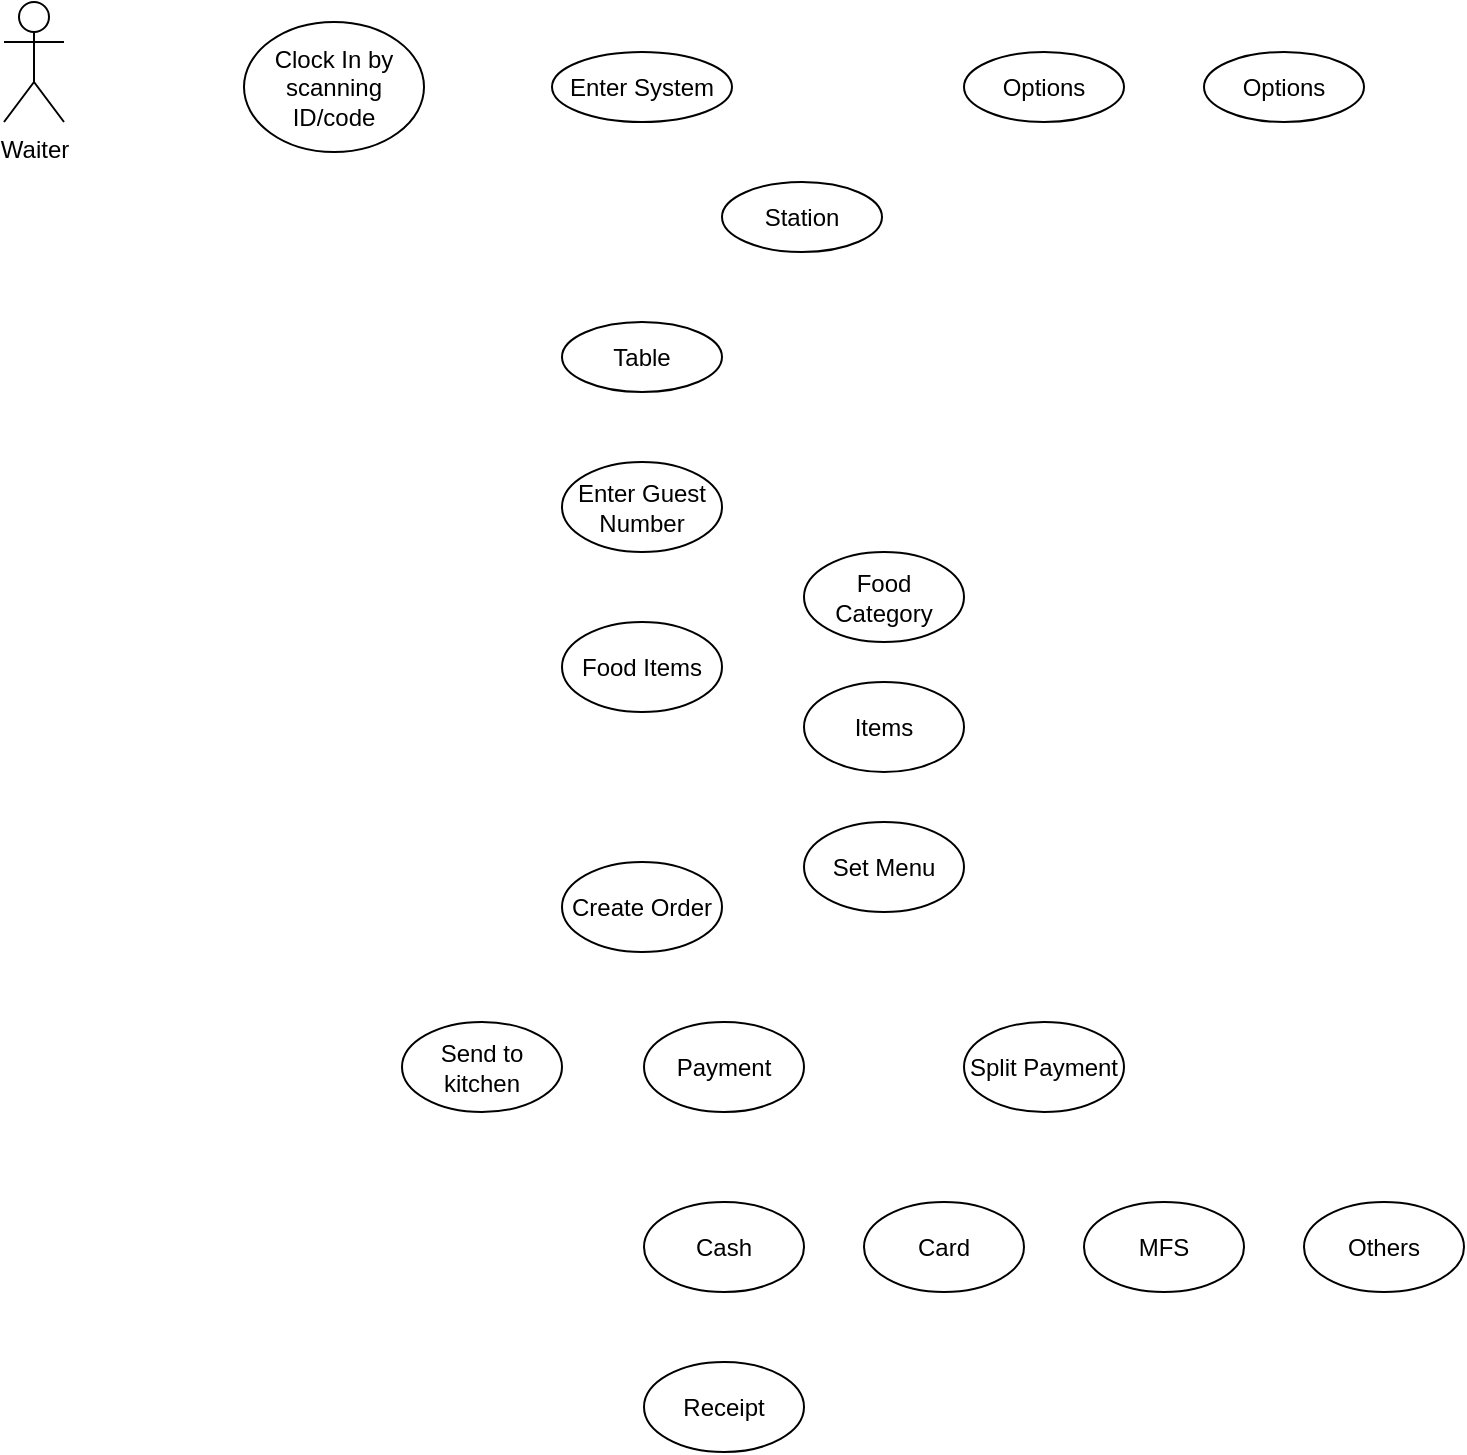 <mxfile version="23.1.5" type="github">
  <diagram name="Page-1" id="knzAuW0coJMuKpMu3PRs">
    <mxGraphModel dx="1434" dy="746" grid="1" gridSize="10" guides="1" tooltips="1" connect="1" arrows="1" fold="1" page="1" pageScale="1" pageWidth="827" pageHeight="1169" math="0" shadow="0">
      <root>
        <mxCell id="0" />
        <mxCell id="1" parent="0" />
        <mxCell id="_SApVEIOftllvKabywyw-1" value="Waiter" style="shape=umlActor;verticalLabelPosition=bottom;verticalAlign=top;html=1;outlineConnect=0;" parent="1" vertex="1">
          <mxGeometry x="80" y="40" width="30" height="60" as="geometry" />
        </mxCell>
        <mxCell id="_SApVEIOftllvKabywyw-2" value="Clock In by scanning ID/code" style="ellipse;whiteSpace=wrap;html=1;" parent="1" vertex="1">
          <mxGeometry x="200" y="50" width="90" height="65" as="geometry" />
        </mxCell>
        <mxCell id="_SApVEIOftllvKabywyw-3" value="Enter System" style="ellipse;whiteSpace=wrap;html=1;" parent="1" vertex="1">
          <mxGeometry x="354" y="65" width="90" height="35" as="geometry" />
        </mxCell>
        <mxCell id="_SApVEIOftllvKabywyw-4" value="Station" style="ellipse;whiteSpace=wrap;html=1;" parent="1" vertex="1">
          <mxGeometry x="439" y="130" width="80" height="35" as="geometry" />
        </mxCell>
        <mxCell id="_SApVEIOftllvKabywyw-5" value="Table" style="ellipse;whiteSpace=wrap;html=1;" parent="1" vertex="1">
          <mxGeometry x="359" y="200" width="80" height="35" as="geometry" />
        </mxCell>
        <mxCell id="_SApVEIOftllvKabywyw-6" value="Options" style="ellipse;whiteSpace=wrap;html=1;" parent="1" vertex="1">
          <mxGeometry x="560" y="65" width="80" height="35" as="geometry" />
        </mxCell>
        <mxCell id="_PRdKNhxORNj2MjLX8KP-1" value="Food Items" style="ellipse;whiteSpace=wrap;html=1;" vertex="1" parent="1">
          <mxGeometry x="359" y="350" width="80" height="45" as="geometry" />
        </mxCell>
        <mxCell id="_PRdKNhxORNj2MjLX8KP-2" value="Enter Guest Number" style="ellipse;whiteSpace=wrap;html=1;" vertex="1" parent="1">
          <mxGeometry x="359" y="270" width="80" height="45" as="geometry" />
        </mxCell>
        <mxCell id="_PRdKNhxORNj2MjLX8KP-3" value="Food Category" style="ellipse;whiteSpace=wrap;html=1;" vertex="1" parent="1">
          <mxGeometry x="480" y="315" width="80" height="45" as="geometry" />
        </mxCell>
        <mxCell id="_PRdKNhxORNj2MjLX8KP-4" value="Items" style="ellipse;whiteSpace=wrap;html=1;" vertex="1" parent="1">
          <mxGeometry x="480" y="380" width="80" height="45" as="geometry" />
        </mxCell>
        <mxCell id="_PRdKNhxORNj2MjLX8KP-5" value="Set Menu" style="ellipse;whiteSpace=wrap;html=1;" vertex="1" parent="1">
          <mxGeometry x="480" y="450" width="80" height="45" as="geometry" />
        </mxCell>
        <mxCell id="_PRdKNhxORNj2MjLX8KP-6" value="Create Order" style="ellipse;whiteSpace=wrap;html=1;" vertex="1" parent="1">
          <mxGeometry x="359" y="470" width="80" height="45" as="geometry" />
        </mxCell>
        <mxCell id="_PRdKNhxORNj2MjLX8KP-7" value="Send to kitchen" style="ellipse;whiteSpace=wrap;html=1;" vertex="1" parent="1">
          <mxGeometry x="279" y="550" width="80" height="45" as="geometry" />
        </mxCell>
        <mxCell id="_PRdKNhxORNj2MjLX8KP-8" value="Payment" style="ellipse;whiteSpace=wrap;html=1;" vertex="1" parent="1">
          <mxGeometry x="400" y="550" width="80" height="45" as="geometry" />
        </mxCell>
        <mxCell id="_PRdKNhxORNj2MjLX8KP-9" value="Cash" style="ellipse;whiteSpace=wrap;html=1;" vertex="1" parent="1">
          <mxGeometry x="400" y="640" width="80" height="45" as="geometry" />
        </mxCell>
        <mxCell id="_PRdKNhxORNj2MjLX8KP-10" value="Card" style="ellipse;whiteSpace=wrap;html=1;" vertex="1" parent="1">
          <mxGeometry x="510" y="640" width="80" height="45" as="geometry" />
        </mxCell>
        <mxCell id="_PRdKNhxORNj2MjLX8KP-11" value="MFS" style="ellipse;whiteSpace=wrap;html=1;" vertex="1" parent="1">
          <mxGeometry x="620" y="640" width="80" height="45" as="geometry" />
        </mxCell>
        <mxCell id="_PRdKNhxORNj2MjLX8KP-12" value="Others" style="ellipse;whiteSpace=wrap;html=1;" vertex="1" parent="1">
          <mxGeometry x="730" y="640" width="80" height="45" as="geometry" />
        </mxCell>
        <mxCell id="_PRdKNhxORNj2MjLX8KP-13" value="Receipt" style="ellipse;whiteSpace=wrap;html=1;" vertex="1" parent="1">
          <mxGeometry x="400" y="720" width="80" height="45" as="geometry" />
        </mxCell>
        <mxCell id="_PRdKNhxORNj2MjLX8KP-14" value="Split Payment" style="ellipse;whiteSpace=wrap;html=1;" vertex="1" parent="1">
          <mxGeometry x="560" y="550" width="80" height="45" as="geometry" />
        </mxCell>
        <mxCell id="_PRdKNhxORNj2MjLX8KP-15" value="Options" style="ellipse;whiteSpace=wrap;html=1;" vertex="1" parent="1">
          <mxGeometry x="680" y="65" width="80" height="35" as="geometry" />
        </mxCell>
      </root>
    </mxGraphModel>
  </diagram>
</mxfile>
